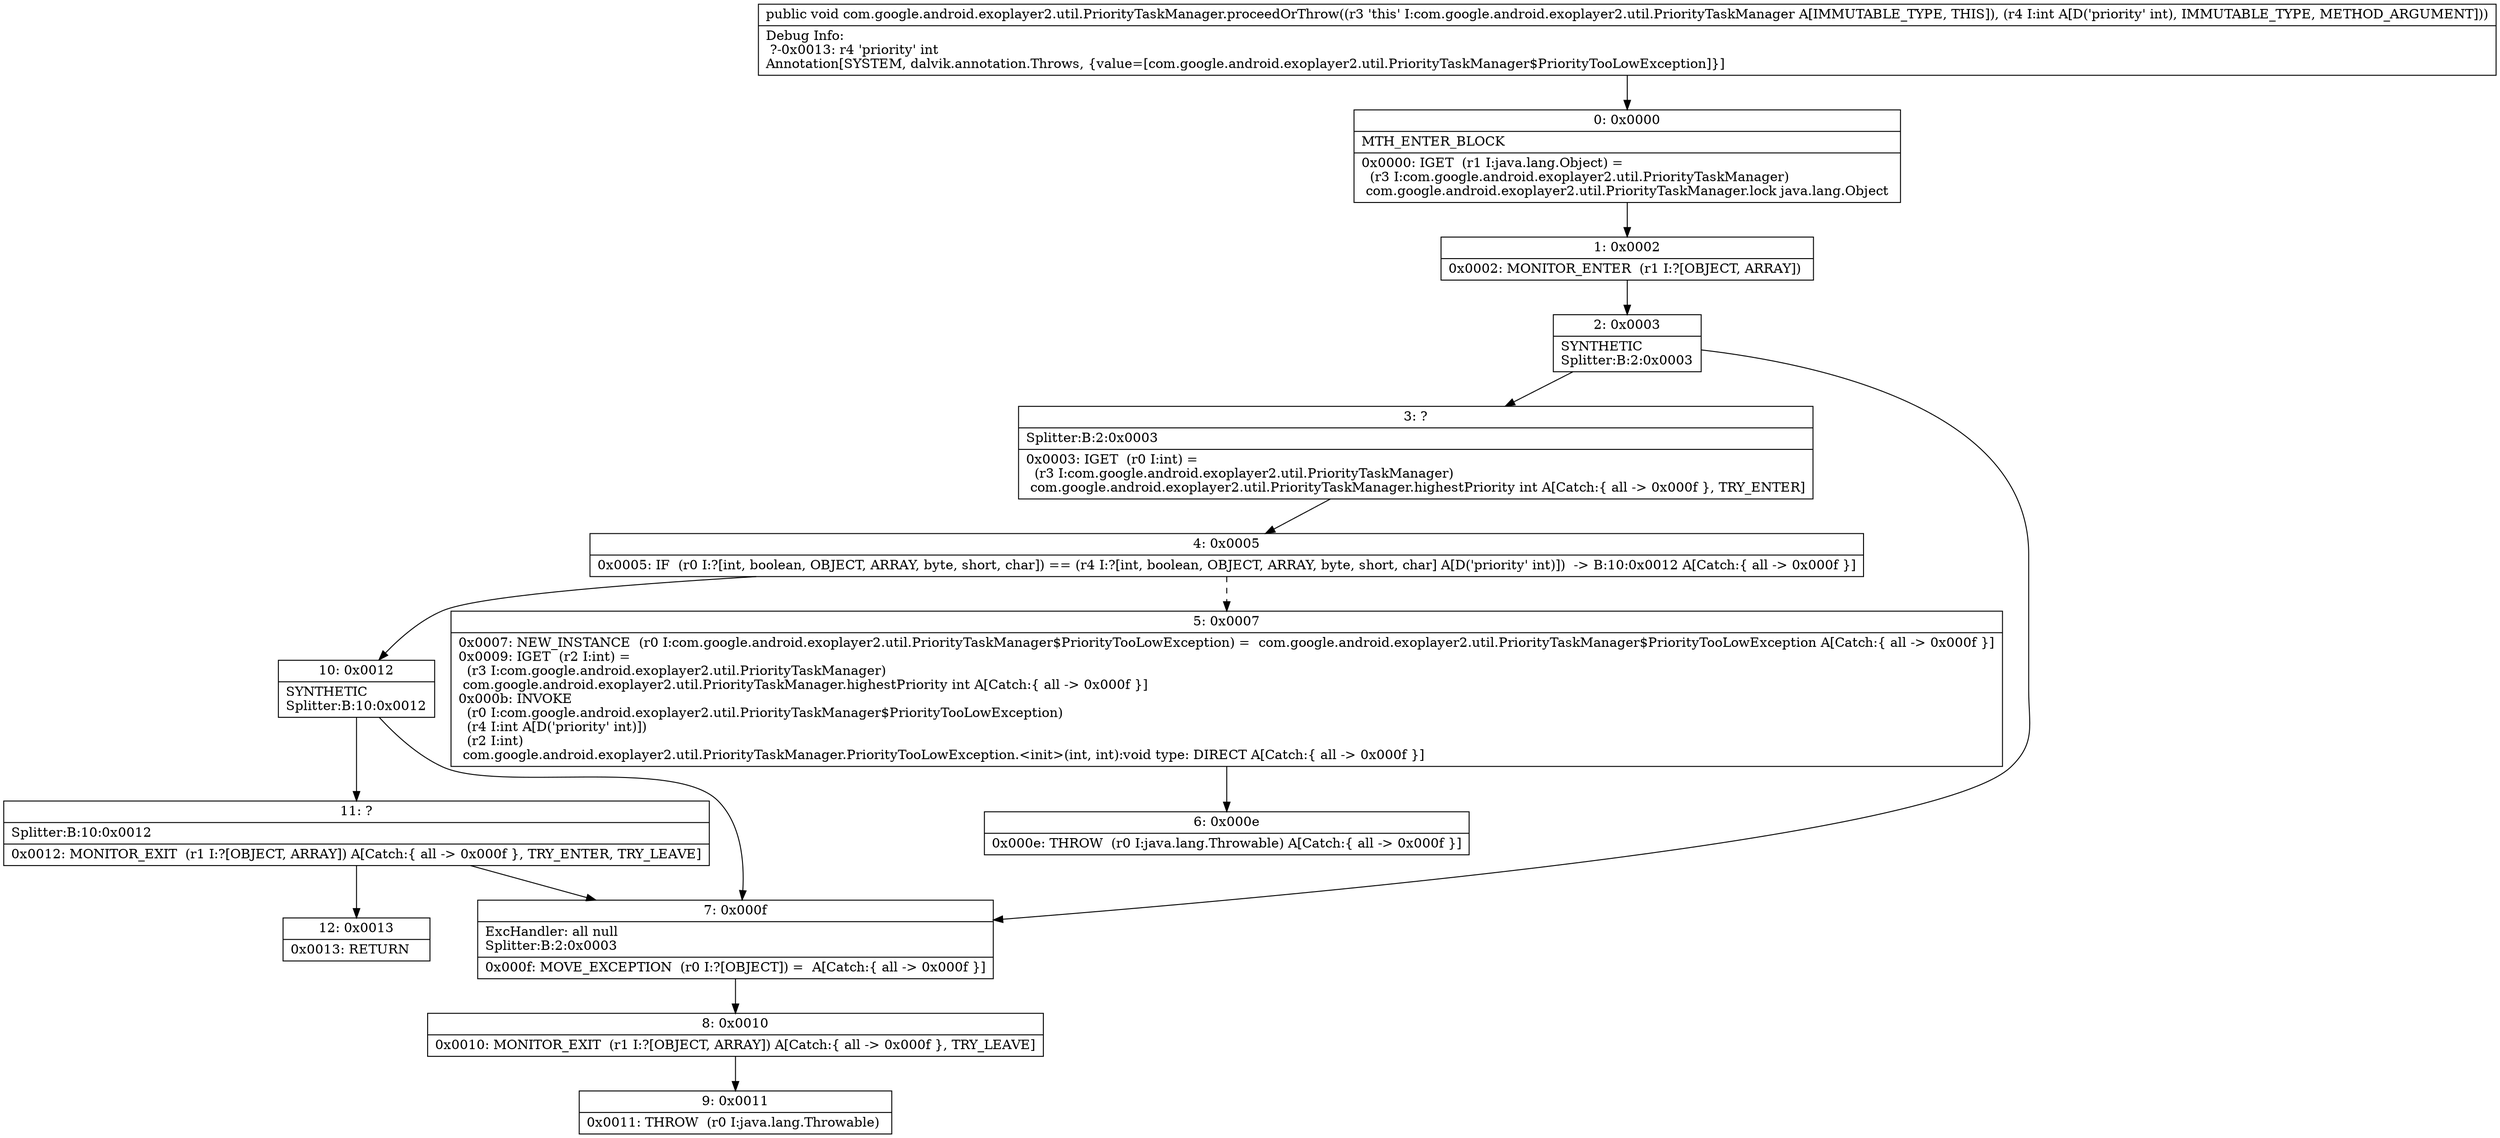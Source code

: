 digraph "CFG forcom.google.android.exoplayer2.util.PriorityTaskManager.proceedOrThrow(I)V" {
Node_0 [shape=record,label="{0\:\ 0x0000|MTH_ENTER_BLOCK\l|0x0000: IGET  (r1 I:java.lang.Object) = \l  (r3 I:com.google.android.exoplayer2.util.PriorityTaskManager)\l com.google.android.exoplayer2.util.PriorityTaskManager.lock java.lang.Object \l}"];
Node_1 [shape=record,label="{1\:\ 0x0002|0x0002: MONITOR_ENTER  (r1 I:?[OBJECT, ARRAY]) \l}"];
Node_2 [shape=record,label="{2\:\ 0x0003|SYNTHETIC\lSplitter:B:2:0x0003\l}"];
Node_3 [shape=record,label="{3\:\ ?|Splitter:B:2:0x0003\l|0x0003: IGET  (r0 I:int) = \l  (r3 I:com.google.android.exoplayer2.util.PriorityTaskManager)\l com.google.android.exoplayer2.util.PriorityTaskManager.highestPriority int A[Catch:\{ all \-\> 0x000f \}, TRY_ENTER]\l}"];
Node_4 [shape=record,label="{4\:\ 0x0005|0x0005: IF  (r0 I:?[int, boolean, OBJECT, ARRAY, byte, short, char]) == (r4 I:?[int, boolean, OBJECT, ARRAY, byte, short, char] A[D('priority' int)])  \-\> B:10:0x0012 A[Catch:\{ all \-\> 0x000f \}]\l}"];
Node_5 [shape=record,label="{5\:\ 0x0007|0x0007: NEW_INSTANCE  (r0 I:com.google.android.exoplayer2.util.PriorityTaskManager$PriorityTooLowException) =  com.google.android.exoplayer2.util.PriorityTaskManager$PriorityTooLowException A[Catch:\{ all \-\> 0x000f \}]\l0x0009: IGET  (r2 I:int) = \l  (r3 I:com.google.android.exoplayer2.util.PriorityTaskManager)\l com.google.android.exoplayer2.util.PriorityTaskManager.highestPriority int A[Catch:\{ all \-\> 0x000f \}]\l0x000b: INVOKE  \l  (r0 I:com.google.android.exoplayer2.util.PriorityTaskManager$PriorityTooLowException)\l  (r4 I:int A[D('priority' int)])\l  (r2 I:int)\l com.google.android.exoplayer2.util.PriorityTaskManager.PriorityTooLowException.\<init\>(int, int):void type: DIRECT A[Catch:\{ all \-\> 0x000f \}]\l}"];
Node_6 [shape=record,label="{6\:\ 0x000e|0x000e: THROW  (r0 I:java.lang.Throwable) A[Catch:\{ all \-\> 0x000f \}]\l}"];
Node_7 [shape=record,label="{7\:\ 0x000f|ExcHandler: all null\lSplitter:B:2:0x0003\l|0x000f: MOVE_EXCEPTION  (r0 I:?[OBJECT]) =  A[Catch:\{ all \-\> 0x000f \}]\l}"];
Node_8 [shape=record,label="{8\:\ 0x0010|0x0010: MONITOR_EXIT  (r1 I:?[OBJECT, ARRAY]) A[Catch:\{ all \-\> 0x000f \}, TRY_LEAVE]\l}"];
Node_9 [shape=record,label="{9\:\ 0x0011|0x0011: THROW  (r0 I:java.lang.Throwable) \l}"];
Node_10 [shape=record,label="{10\:\ 0x0012|SYNTHETIC\lSplitter:B:10:0x0012\l}"];
Node_11 [shape=record,label="{11\:\ ?|Splitter:B:10:0x0012\l|0x0012: MONITOR_EXIT  (r1 I:?[OBJECT, ARRAY]) A[Catch:\{ all \-\> 0x000f \}, TRY_ENTER, TRY_LEAVE]\l}"];
Node_12 [shape=record,label="{12\:\ 0x0013|0x0013: RETURN   \l}"];
MethodNode[shape=record,label="{public void com.google.android.exoplayer2.util.PriorityTaskManager.proceedOrThrow((r3 'this' I:com.google.android.exoplayer2.util.PriorityTaskManager A[IMMUTABLE_TYPE, THIS]), (r4 I:int A[D('priority' int), IMMUTABLE_TYPE, METHOD_ARGUMENT]))  | Debug Info:\l  ?\-0x0013: r4 'priority' int\lAnnotation[SYSTEM, dalvik.annotation.Throws, \{value=[com.google.android.exoplayer2.util.PriorityTaskManager$PriorityTooLowException]\}]\l}"];
MethodNode -> Node_0;
Node_0 -> Node_1;
Node_1 -> Node_2;
Node_2 -> Node_3;
Node_2 -> Node_7;
Node_3 -> Node_4;
Node_4 -> Node_5[style=dashed];
Node_4 -> Node_10;
Node_5 -> Node_6;
Node_7 -> Node_8;
Node_8 -> Node_9;
Node_10 -> Node_11;
Node_10 -> Node_7;
Node_11 -> Node_12;
Node_11 -> Node_7;
}

